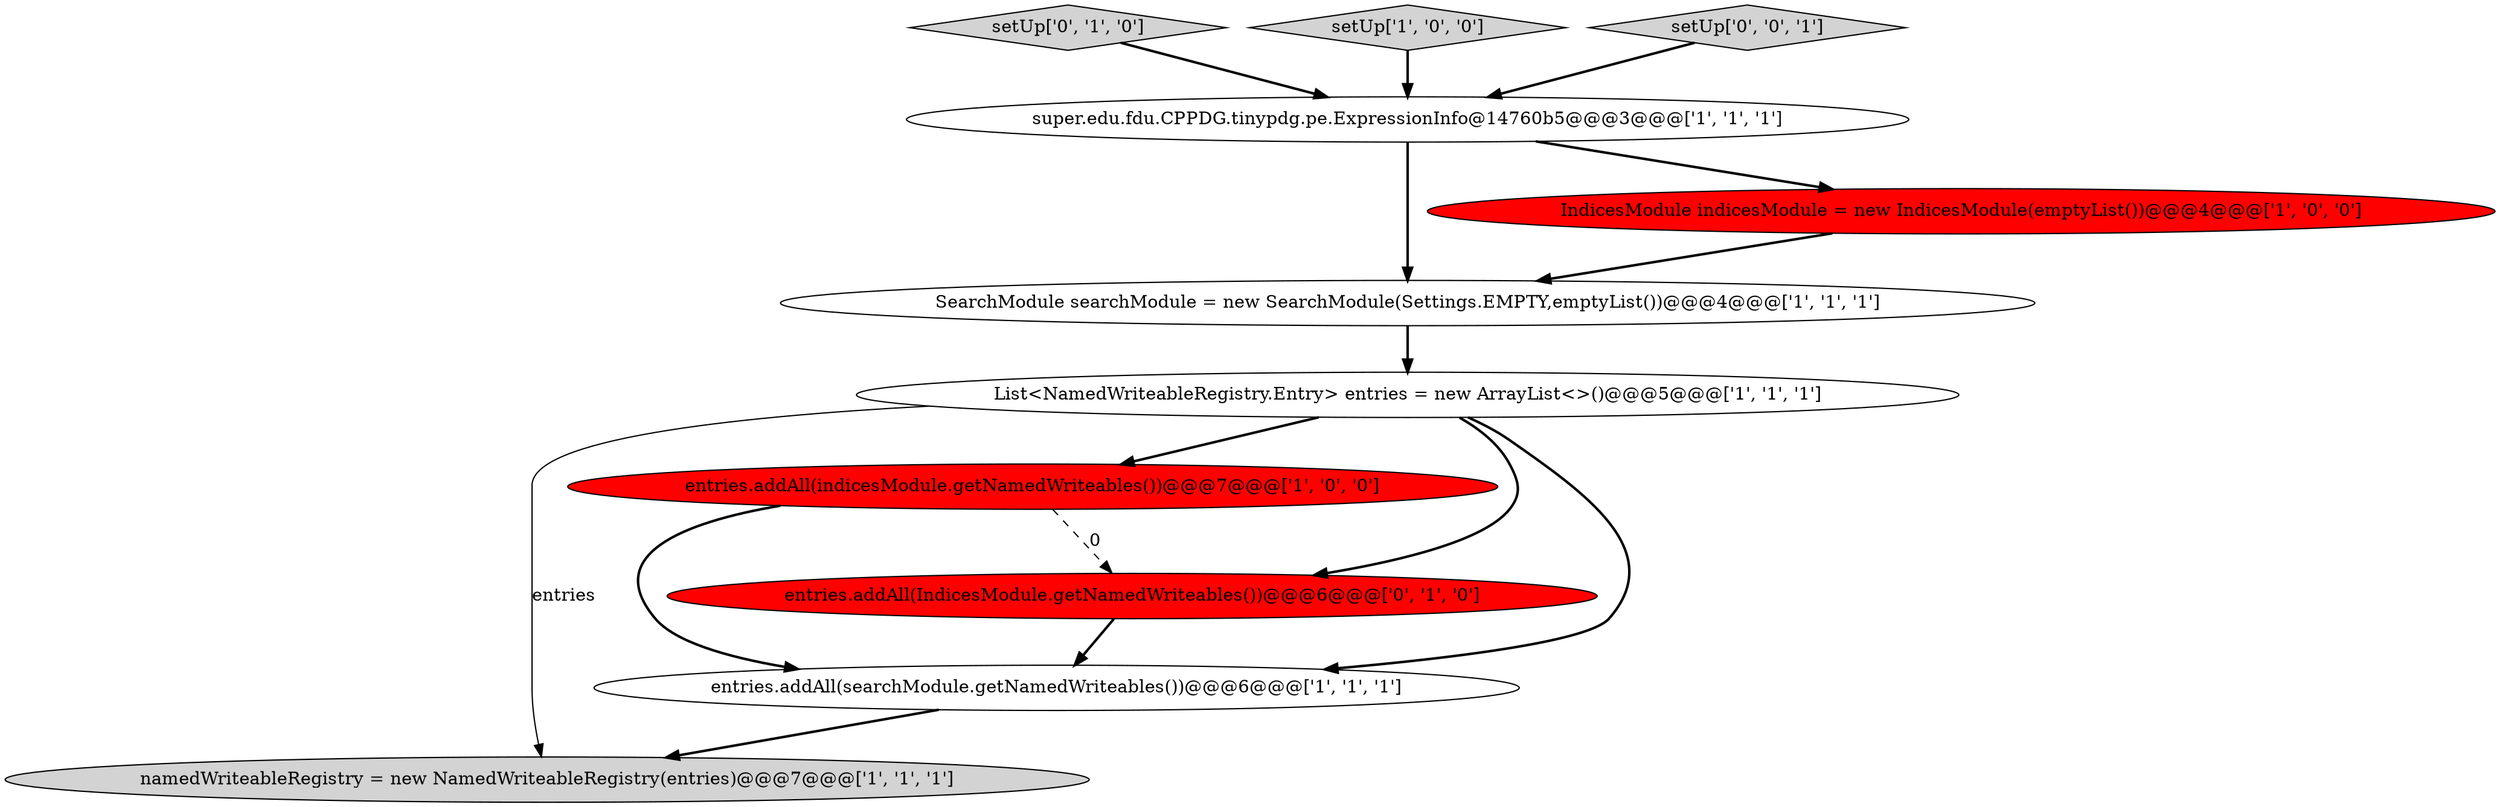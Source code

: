 digraph {
5 [style = filled, label = "entries.addAll(searchModule.getNamedWriteables())@@@6@@@['1', '1', '1']", fillcolor = white, shape = ellipse image = "AAA0AAABBB1BBB"];
1 [style = filled, label = "namedWriteableRegistry = new NamedWriteableRegistry(entries)@@@7@@@['1', '1', '1']", fillcolor = lightgray, shape = ellipse image = "AAA0AAABBB1BBB"];
7 [style = filled, label = "entries.addAll(indicesModule.getNamedWriteables())@@@7@@@['1', '0', '0']", fillcolor = red, shape = ellipse image = "AAA1AAABBB1BBB"];
4 [style = filled, label = "super.edu.fdu.CPPDG.tinypdg.pe.ExpressionInfo@14760b5@@@3@@@['1', '1', '1']", fillcolor = white, shape = ellipse image = "AAA0AAABBB1BBB"];
3 [style = filled, label = "List<NamedWriteableRegistry.Entry> entries = new ArrayList<>()@@@5@@@['1', '1', '1']", fillcolor = white, shape = ellipse image = "AAA0AAABBB1BBB"];
8 [style = filled, label = "entries.addAll(IndicesModule.getNamedWriteables())@@@6@@@['0', '1', '0']", fillcolor = red, shape = ellipse image = "AAA1AAABBB2BBB"];
9 [style = filled, label = "setUp['0', '1', '0']", fillcolor = lightgray, shape = diamond image = "AAA0AAABBB2BBB"];
2 [style = filled, label = "SearchModule searchModule = new SearchModule(Settings.EMPTY,emptyList())@@@4@@@['1', '1', '1']", fillcolor = white, shape = ellipse image = "AAA0AAABBB1BBB"];
0 [style = filled, label = "IndicesModule indicesModule = new IndicesModule(emptyList())@@@4@@@['1', '0', '0']", fillcolor = red, shape = ellipse image = "AAA1AAABBB1BBB"];
6 [style = filled, label = "setUp['1', '0', '0']", fillcolor = lightgray, shape = diamond image = "AAA0AAABBB1BBB"];
10 [style = filled, label = "setUp['0', '0', '1']", fillcolor = lightgray, shape = diamond image = "AAA0AAABBB3BBB"];
5->1 [style = bold, label=""];
6->4 [style = bold, label=""];
7->5 [style = bold, label=""];
3->5 [style = bold, label=""];
4->2 [style = bold, label=""];
8->5 [style = bold, label=""];
9->4 [style = bold, label=""];
3->7 [style = bold, label=""];
7->8 [style = dashed, label="0"];
3->8 [style = bold, label=""];
3->1 [style = solid, label="entries"];
2->3 [style = bold, label=""];
4->0 [style = bold, label=""];
0->2 [style = bold, label=""];
10->4 [style = bold, label=""];
}
